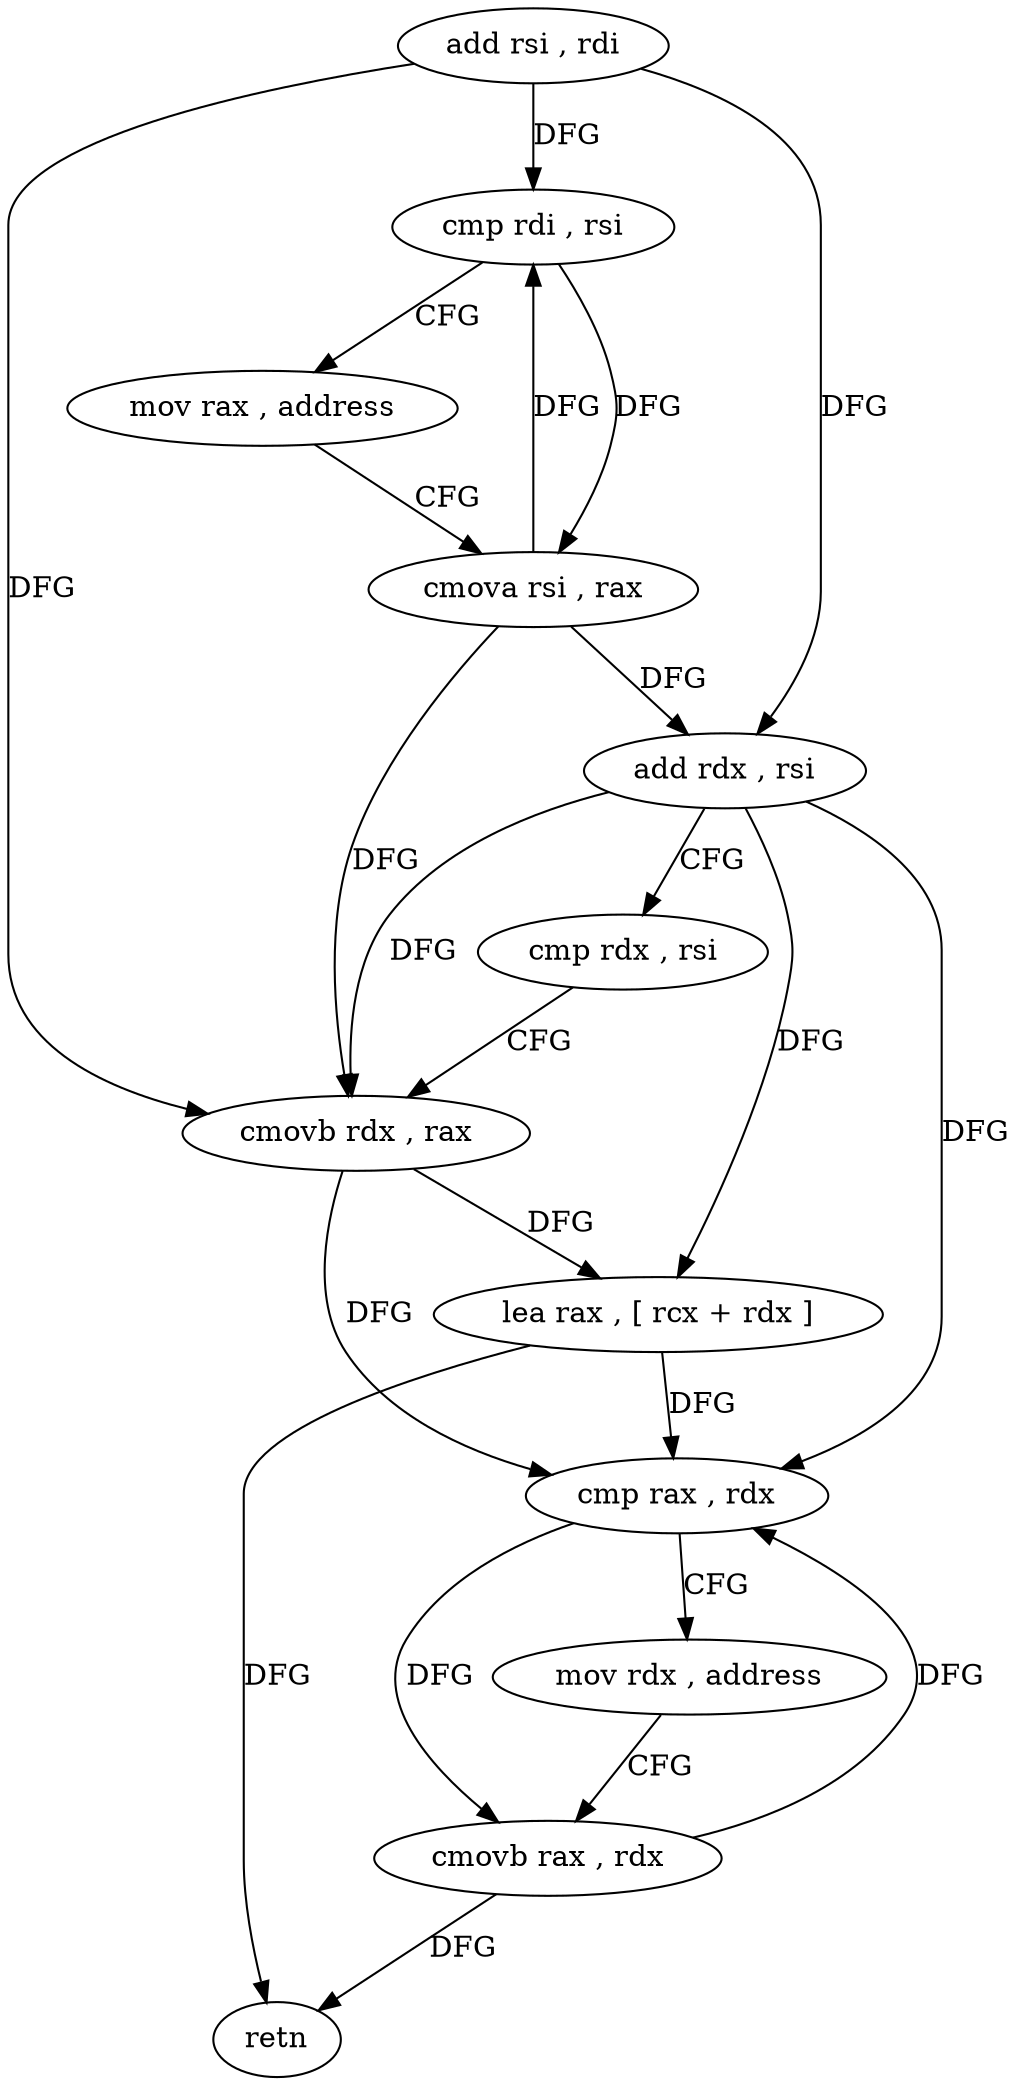digraph "func" {
"284356" [label = "add rsi , rdi" ]
"284359" [label = "cmp rdi , rsi" ]
"284362" [label = "mov rax , address" ]
"284369" [label = "cmova rsi , rax" ]
"284373" [label = "add rdx , rsi" ]
"284376" [label = "cmp rdx , rsi" ]
"284379" [label = "cmovb rdx , rax" ]
"284383" [label = "lea rax , [ rcx + rdx ]" ]
"284387" [label = "cmp rax , rdx" ]
"284390" [label = "mov rdx , address" ]
"284397" [label = "cmovb rax , rdx" ]
"284401" [label = "retn" ]
"284356" -> "284359" [ label = "DFG" ]
"284356" -> "284373" [ label = "DFG" ]
"284356" -> "284379" [ label = "DFG" ]
"284359" -> "284362" [ label = "CFG" ]
"284359" -> "284369" [ label = "DFG" ]
"284362" -> "284369" [ label = "CFG" ]
"284369" -> "284373" [ label = "DFG" ]
"284369" -> "284359" [ label = "DFG" ]
"284369" -> "284379" [ label = "DFG" ]
"284373" -> "284376" [ label = "CFG" ]
"284373" -> "284379" [ label = "DFG" ]
"284373" -> "284383" [ label = "DFG" ]
"284373" -> "284387" [ label = "DFG" ]
"284376" -> "284379" [ label = "CFG" ]
"284379" -> "284383" [ label = "DFG" ]
"284379" -> "284387" [ label = "DFG" ]
"284383" -> "284387" [ label = "DFG" ]
"284383" -> "284401" [ label = "DFG" ]
"284387" -> "284390" [ label = "CFG" ]
"284387" -> "284397" [ label = "DFG" ]
"284390" -> "284397" [ label = "CFG" ]
"284397" -> "284401" [ label = "DFG" ]
"284397" -> "284387" [ label = "DFG" ]
}
